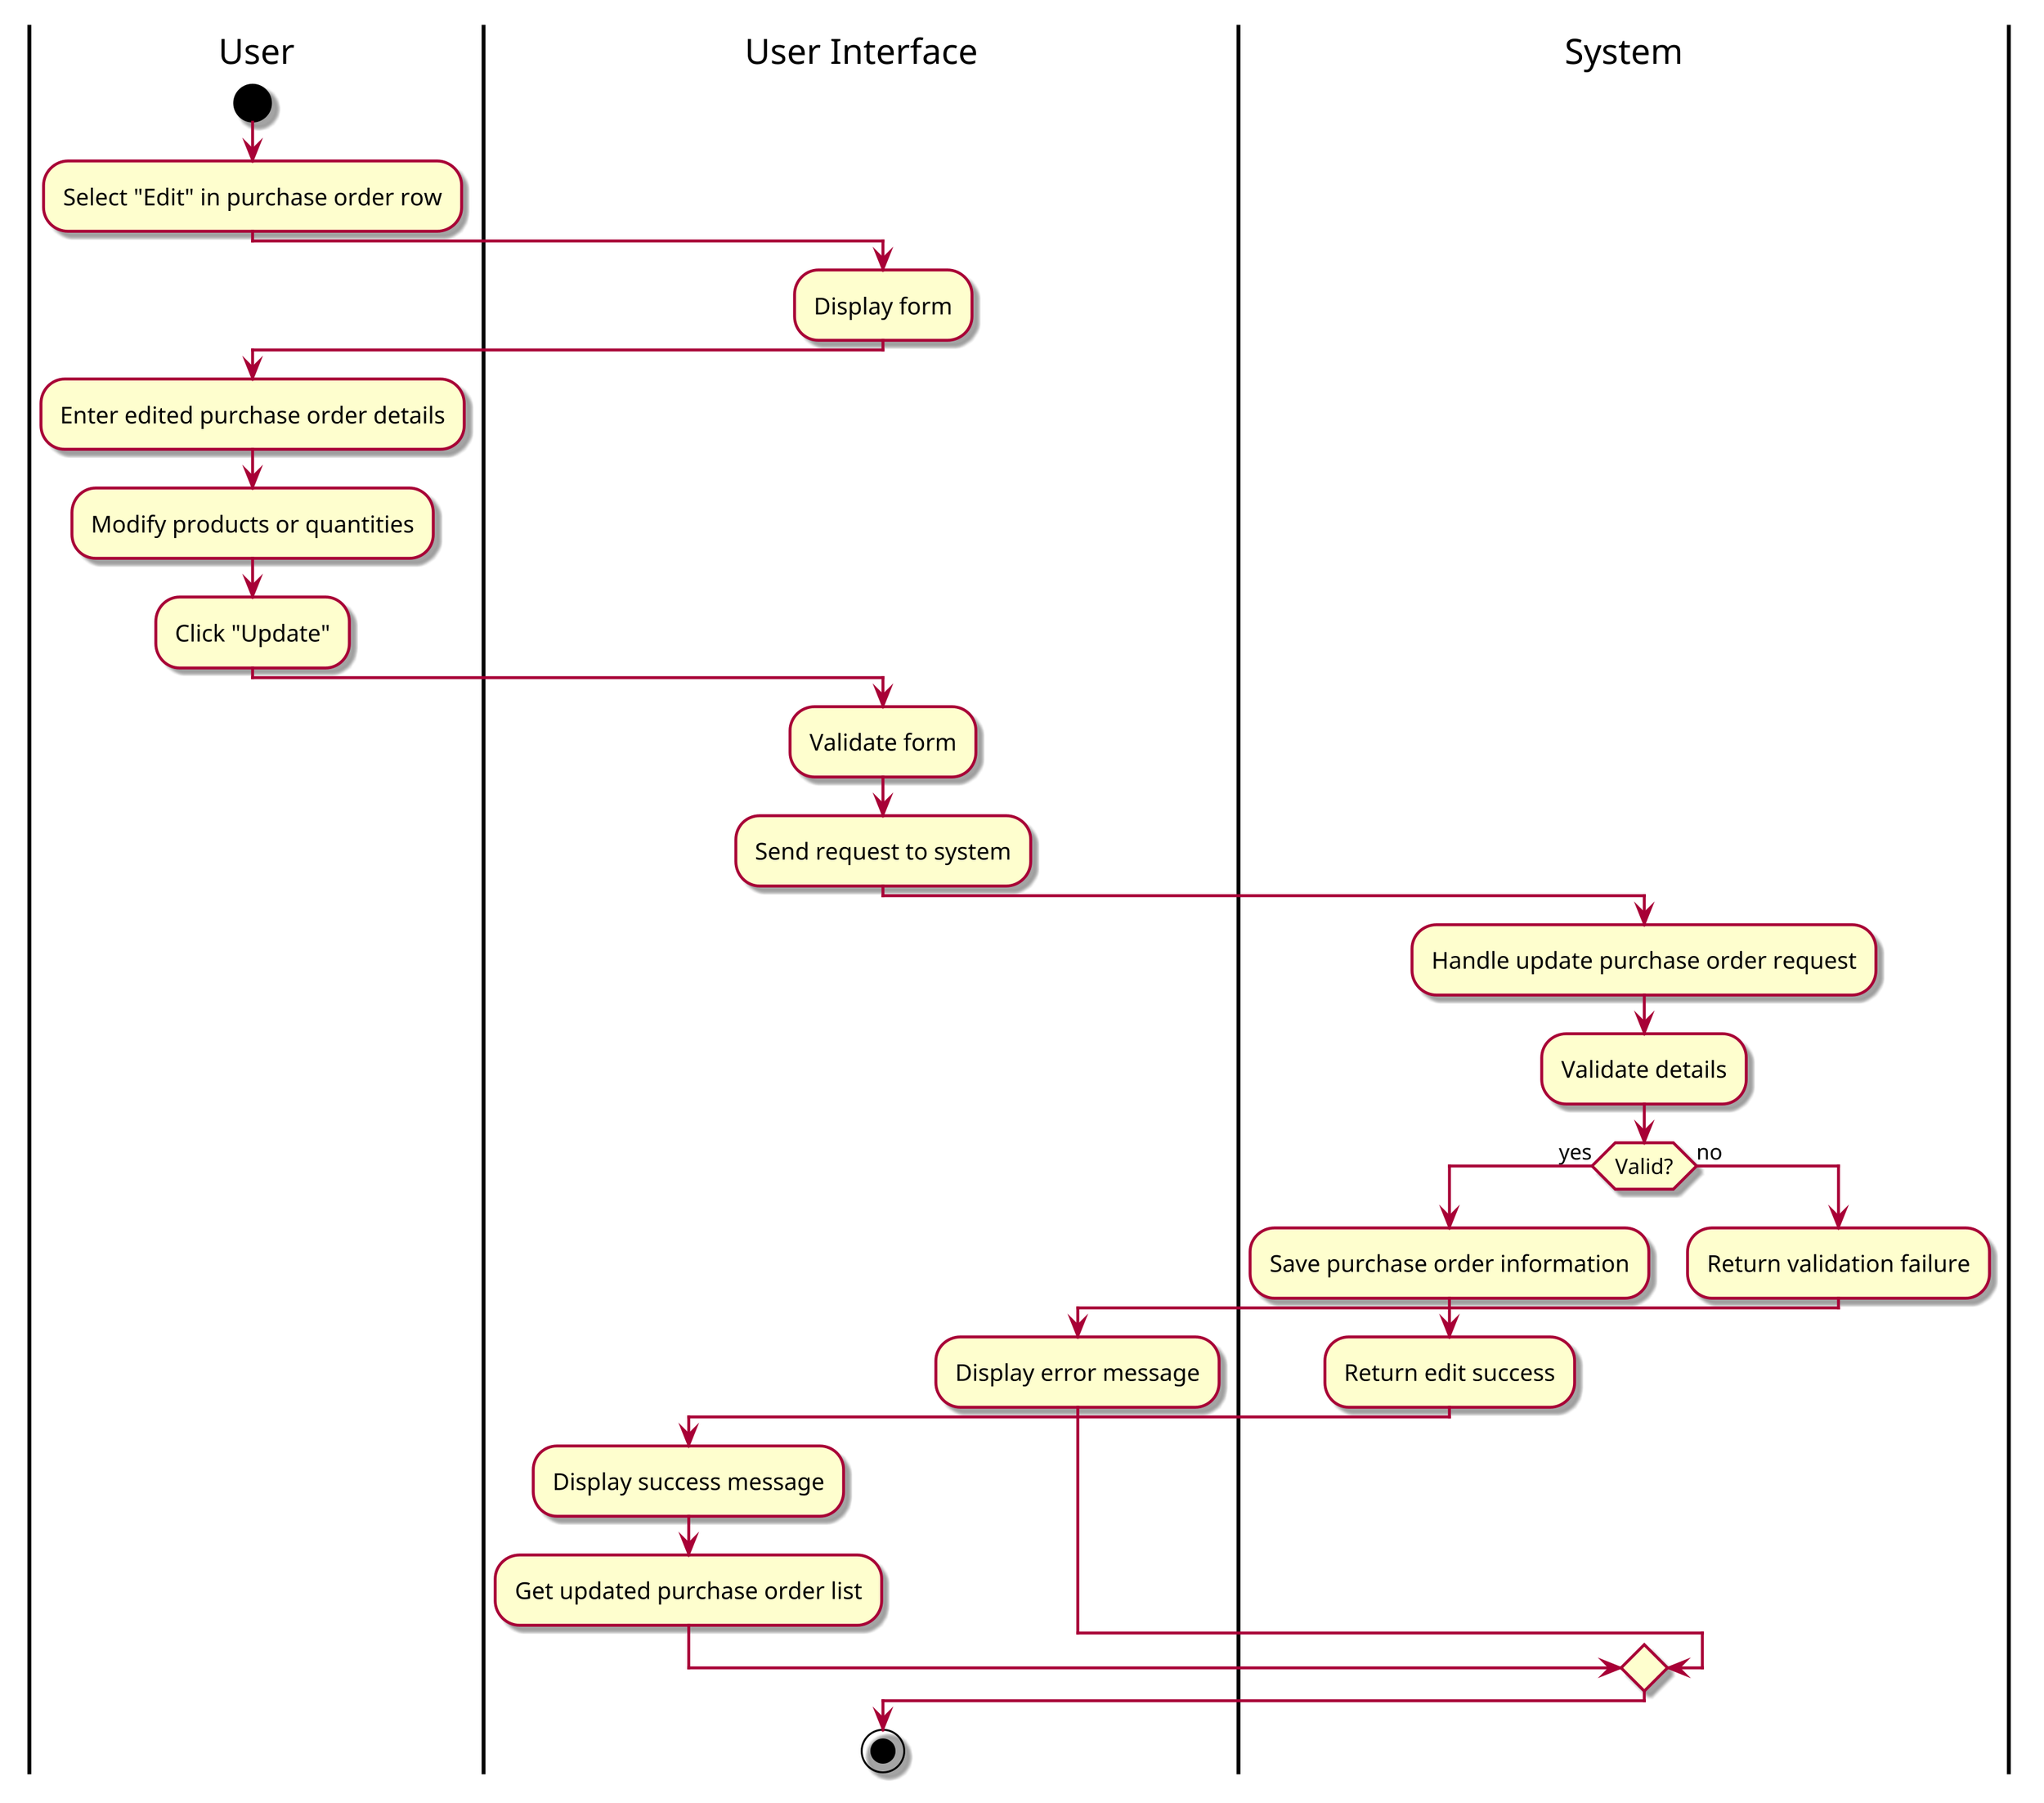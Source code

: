 @startuml Update Purchase Order
skin rose
scale 3

|User|
start
:Select "Edit" in purchase order row;
|User Interface|
:Display form;
|User|
:Enter edited purchase order details;
:Modify products or quantities;
:Click "Update";
|User Interface|
:Validate form;
:Send request to system;
|System|
:Handle update purchase order request;
:Validate details;
if (Valid?) then (yes)
  :Save purchase order information;
  :Return edit success;
  |User Interface|
  :Display success message;
  :Get updated purchase order list;
else (no)
  |System|
  :Return validation failure;
  |User Interface|
  :Display error message;
endif
stop

@enduml